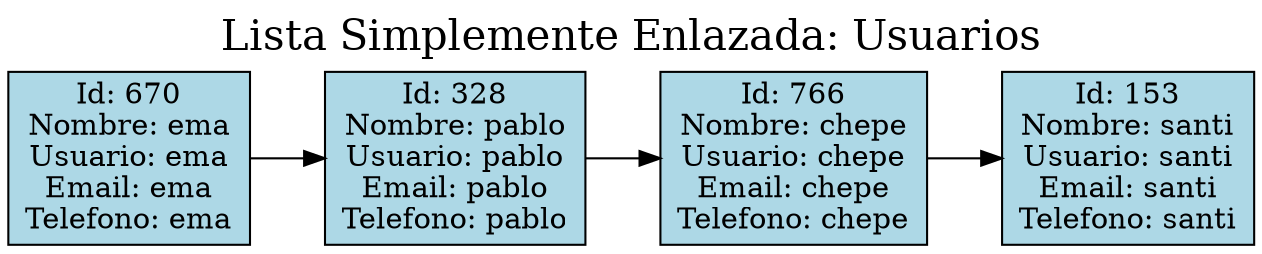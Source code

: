 digraph G {
  rankdir=LR;
  node [shape=record, style=filled, fillcolor=lightblue];
  label="Lista Simplemente Enlazada: Usuarios";
  labelloc=top; fontsize=20;
  Nodo0 [label="Id: 670\nNombre: ema\nUsuario: ema\nEmail: ema\nTelefono: ema"];
  Nodo1 [label="Id: 328\nNombre: pablo\nUsuario: pablo\nEmail: pablo\nTelefono: pablo"];
  Nodo2 [label="Id: 766\nNombre: chepe\nUsuario: chepe\nEmail: chepe\nTelefono: chepe"];
  Nodo3 [label="Id: 153\nNombre: santi\nUsuario: santi\nEmail: santi\nTelefono: santi"];
  Nodo0 -> Nodo1;
  Nodo1 -> Nodo2;
  Nodo2 -> Nodo3;
}
